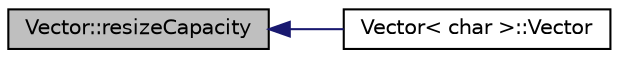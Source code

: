 digraph "Vector::resizeCapacity"
{
  edge [fontname="Helvetica",fontsize="10",labelfontname="Helvetica",labelfontsize="10"];
  node [fontname="Helvetica",fontsize="10",shape=record];
  rankdir="LR";
  Node83 [label="Vector::resizeCapacity",height=0.2,width=0.4,color="black", fillcolor="grey75", style="filled", fontcolor="black"];
  Node83 -> Node84 [dir="back",color="midnightblue",fontsize="10",style="solid",fontname="Helvetica"];
  Node84 [label="Vector\< char \>::Vector",height=0.2,width=0.4,color="black", fillcolor="white", style="filled",URL="$d5/db2/class_vector.html#a48942fb58b7ab66b3b0bcf60c940c7ea"];
}
